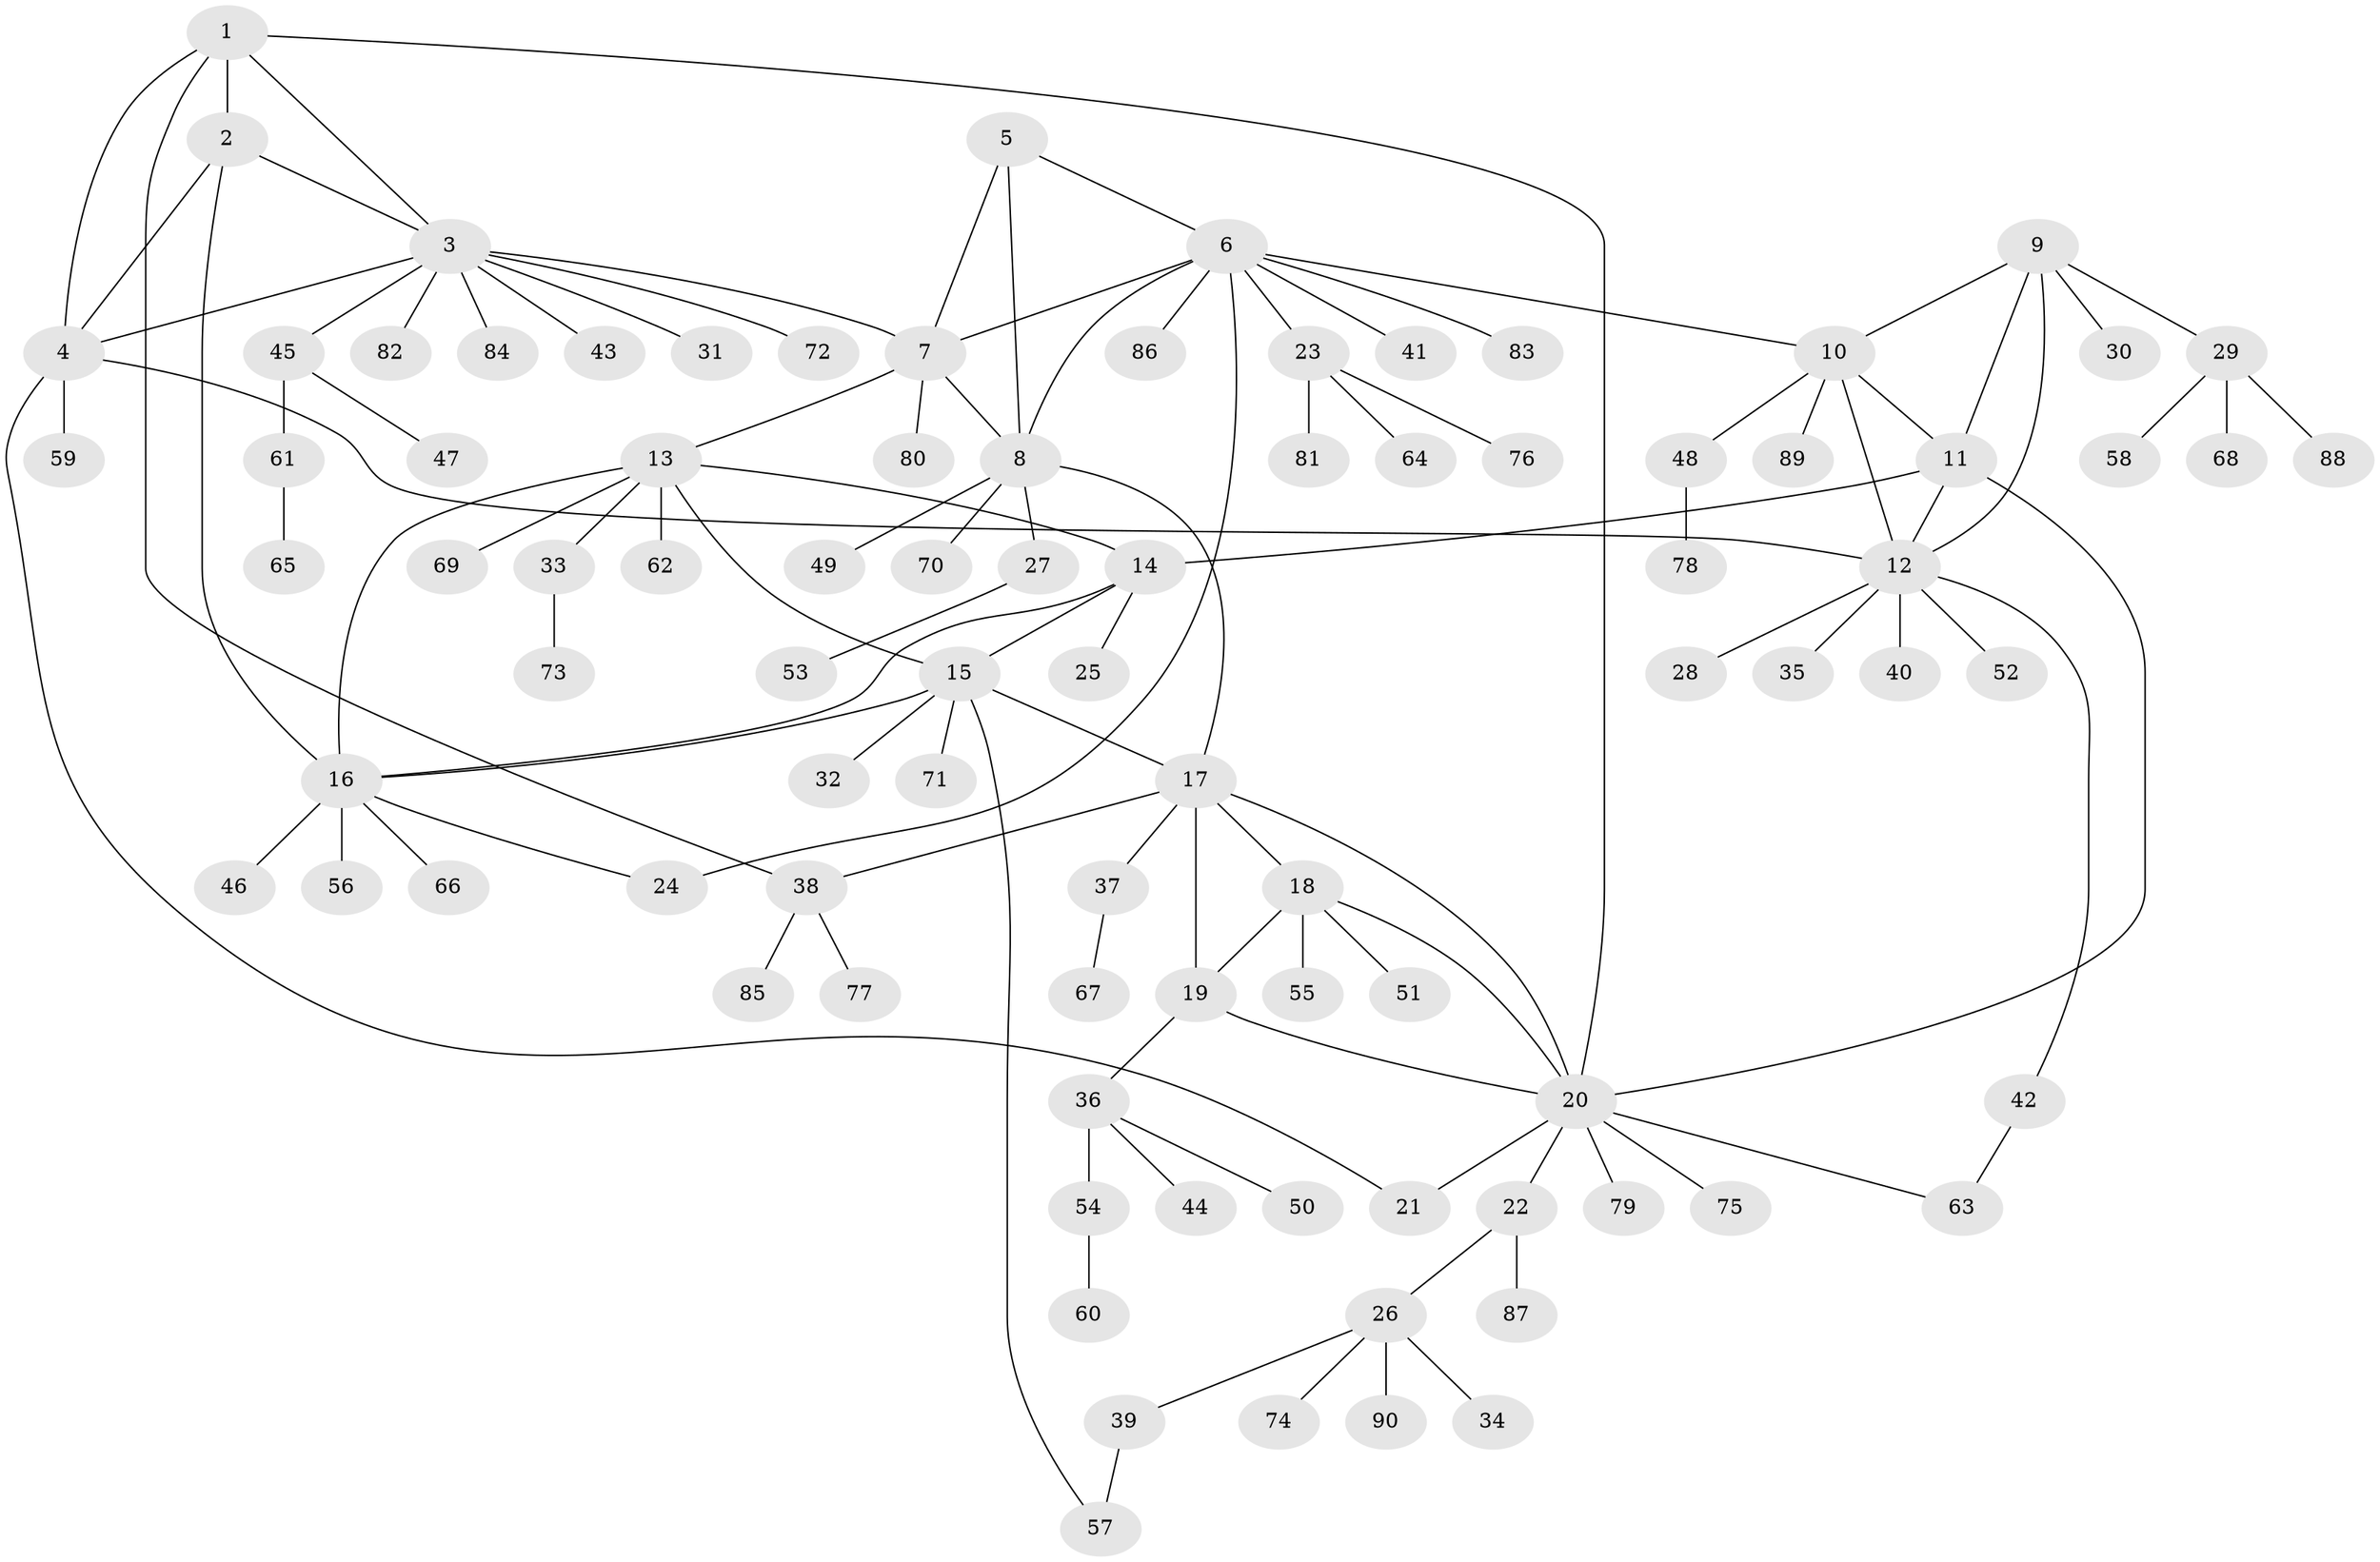 // coarse degree distribution, {6: 0.03076923076923077, 3: 0.07692307692307693, 12: 0.015384615384615385, 8: 0.015384615384615385, 5: 0.046153846153846156, 7: 0.03076923076923077, 13: 0.015384615384615385, 9: 0.015384615384615385, 11: 0.015384615384615385, 4: 0.046153846153846156, 2: 0.09230769230769231, 1: 0.6}
// Generated by graph-tools (version 1.1) at 2025/52/02/27/25 19:52:15]
// undirected, 90 vertices, 115 edges
graph export_dot {
graph [start="1"]
  node [color=gray90,style=filled];
  1;
  2;
  3;
  4;
  5;
  6;
  7;
  8;
  9;
  10;
  11;
  12;
  13;
  14;
  15;
  16;
  17;
  18;
  19;
  20;
  21;
  22;
  23;
  24;
  25;
  26;
  27;
  28;
  29;
  30;
  31;
  32;
  33;
  34;
  35;
  36;
  37;
  38;
  39;
  40;
  41;
  42;
  43;
  44;
  45;
  46;
  47;
  48;
  49;
  50;
  51;
  52;
  53;
  54;
  55;
  56;
  57;
  58;
  59;
  60;
  61;
  62;
  63;
  64;
  65;
  66;
  67;
  68;
  69;
  70;
  71;
  72;
  73;
  74;
  75;
  76;
  77;
  78;
  79;
  80;
  81;
  82;
  83;
  84;
  85;
  86;
  87;
  88;
  89;
  90;
  1 -- 2;
  1 -- 3;
  1 -- 4;
  1 -- 20;
  1 -- 38;
  2 -- 3;
  2 -- 4;
  2 -- 16;
  3 -- 4;
  3 -- 7;
  3 -- 31;
  3 -- 43;
  3 -- 45;
  3 -- 72;
  3 -- 82;
  3 -- 84;
  4 -- 12;
  4 -- 21;
  4 -- 59;
  5 -- 6;
  5 -- 7;
  5 -- 8;
  6 -- 7;
  6 -- 8;
  6 -- 10;
  6 -- 23;
  6 -- 24;
  6 -- 41;
  6 -- 83;
  6 -- 86;
  7 -- 8;
  7 -- 13;
  7 -- 80;
  8 -- 17;
  8 -- 27;
  8 -- 49;
  8 -- 70;
  9 -- 10;
  9 -- 11;
  9 -- 12;
  9 -- 29;
  9 -- 30;
  10 -- 11;
  10 -- 12;
  10 -- 48;
  10 -- 89;
  11 -- 12;
  11 -- 14;
  11 -- 20;
  12 -- 28;
  12 -- 35;
  12 -- 40;
  12 -- 42;
  12 -- 52;
  13 -- 14;
  13 -- 15;
  13 -- 16;
  13 -- 33;
  13 -- 62;
  13 -- 69;
  14 -- 15;
  14 -- 16;
  14 -- 25;
  15 -- 16;
  15 -- 17;
  15 -- 32;
  15 -- 57;
  15 -- 71;
  16 -- 24;
  16 -- 46;
  16 -- 56;
  16 -- 66;
  17 -- 18;
  17 -- 19;
  17 -- 20;
  17 -- 37;
  17 -- 38;
  18 -- 19;
  18 -- 20;
  18 -- 51;
  18 -- 55;
  19 -- 20;
  19 -- 36;
  20 -- 21;
  20 -- 22;
  20 -- 63;
  20 -- 75;
  20 -- 79;
  22 -- 26;
  22 -- 87;
  23 -- 64;
  23 -- 76;
  23 -- 81;
  26 -- 34;
  26 -- 39;
  26 -- 74;
  26 -- 90;
  27 -- 53;
  29 -- 58;
  29 -- 68;
  29 -- 88;
  33 -- 73;
  36 -- 44;
  36 -- 50;
  36 -- 54;
  37 -- 67;
  38 -- 77;
  38 -- 85;
  39 -- 57;
  42 -- 63;
  45 -- 47;
  45 -- 61;
  48 -- 78;
  54 -- 60;
  61 -- 65;
}
